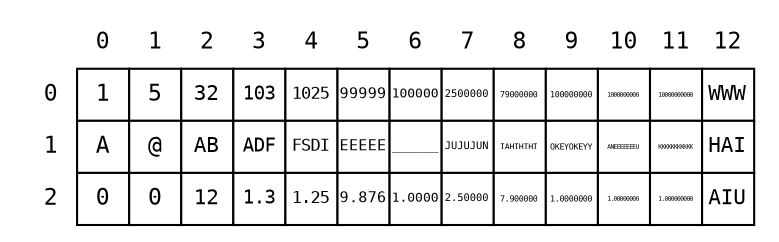 digraph G {
    node [shape=plaintext]
    1 [label = <<TABLE BORDER="0" CELLPADDING="0" CELLSPACING="0">
    <TR BORDER="0" CELLPADDING="0" CELLSPACING="0">
    <TD BGCOLOR="white" BORDER="0" FIXEDSIZE="TRUE" WIDTH="25" HEIGHT="25"><FONT FACE="COURIER" COLOR="BLACK" POINT-SIZE="11"> </FONT></TD>
    <TD BGCOLOR="white" BORDER="0" FIXEDSIZE="TRUE" WIDTH="25" HEIGHT="25"><FONT FACE="COURIER" COLOR="BLACK" POINT-SIZE="11">0</FONT></TD>
    <TD BGCOLOR="white" BORDER="0" FIXEDSIZE="TRUE" WIDTH="25" HEIGHT="25"><FONT FACE="COURIER" COLOR="BLACK" POINT-SIZE="11">1</FONT></TD>
    <TD BGCOLOR="white" BORDER="0" FIXEDSIZE="TRUE" WIDTH="25" HEIGHT="25"><FONT FACE="COURIER" COLOR="BLACK" POINT-SIZE="11">2</FONT></TD>
    <TD BGCOLOR="white" BORDER="0" FIXEDSIZE="TRUE" WIDTH="25" HEIGHT="25"><FONT FACE="COURIER" COLOR="BLACK" POINT-SIZE="11">3</FONT></TD>
    <TD BGCOLOR="white" BORDER="0" FIXEDSIZE="TRUE" WIDTH="25" HEIGHT="25"><FONT FACE="COURIER" COLOR="BLACK" POINT-SIZE="11">4</FONT></TD>
    <TD BGCOLOR="white" BORDER="0" FIXEDSIZE="TRUE" WIDTH="25" HEIGHT="25"><FONT FACE="COURIER" COLOR="BLACK" POINT-SIZE="11">5</FONT></TD>
    <TD BGCOLOR="white" BORDER="0" FIXEDSIZE="TRUE" WIDTH="25" HEIGHT="25"><FONT FACE="COURIER" COLOR="BLACK" POINT-SIZE="11">6</FONT></TD>
    <TD BGCOLOR="white" BORDER="0" FIXEDSIZE="TRUE" WIDTH="25" HEIGHT="25"><FONT FACE="COURIER" COLOR="BLACK" POINT-SIZE="11">7</FONT></TD>
    <TD BGCOLOR="white" BORDER="0" FIXEDSIZE="TRUE" WIDTH="25" HEIGHT="25"><FONT FACE="COURIER" COLOR="BLACK" POINT-SIZE="11">8</FONT></TD>
    <TD BGCOLOR="white" BORDER="0" FIXEDSIZE="TRUE" WIDTH="25" HEIGHT="25"><FONT FACE="COURIER" COLOR="BLACK" POINT-SIZE="11">9</FONT></TD>
    <TD BORDER="0" FIXEDSIZE="TRUE" WIDTH="25" HEIGHT="25"><FONT FACE="COURIER" POINT-SIZE="11">10</FONT></TD>
    <TD BORDER="0" FIXEDSIZE="TRUE" WIDTH="25" HEIGHT="25"><FONT FACE="COURIER" POINT-SIZE="11">11</FONT></TD>
    <TD BORDER="0" FIXEDSIZE="TRUE" WIDTH="25" HEIGHT="25"><FONT FACE="COURIER" POINT-SIZE="11">12</FONT></TD>
    </TR>
    <TR BORDER="0" CELLPADDING="0" CELLSPACING="0">
    <TD BGCOLOR="white" BORDER="0" FIXEDSIZE="TRUE" WIDTH="25" HEIGHT="25"><FONT FACE="COURIER" COLOR="BLACK" POINT-SIZE="11">0</FONT></TD>
    <TD BGCOLOR="white" BORDER="1" FIXEDSIZE="TRUE" WIDTH="25" HEIGHT="25"><FONT FACE="COURIER" COLOR="BLACK" POINT-SIZE="11">1</FONT></TD>
    <TD BGCOLOR="white" BORDER="1" FIXEDSIZE="TRUE" WIDTH="25" HEIGHT="25"><FONT FACE="COURIER" COLOR="BLACK" POINT-SIZE="11">5</FONT></TD>
    <TD BGCOLOR="white" BORDER="1" FIXEDSIZE="TRUE" WIDTH="25" HEIGHT="25"><FONT FACE="COURIER" COLOR="BLACK" POINT-SIZE="10">32</FONT></TD>
    <TD BGCOLOR="white" BORDER="1" FIXEDSIZE="TRUE" WIDTH="25" HEIGHT="25"><FONT FACE="COURIER" COLOR="BLACK" POINT-SIZE="9">103</FONT></TD>
    <TD BGCOLOR="white" BORDER="1" FIXEDSIZE="TRUE" WIDTH="25" HEIGHT="25"><FONT FACE="COURIER" COLOR="BLACK" POINT-SIZE="8">1025</FONT></TD>
    <TD BGCOLOR="white" BORDER="1" FIXEDSIZE="TRUE" WIDTH="25" HEIGHT="25"><FONT FACE="COURIER" COLOR="BLACK" POINT-SIZE="7">99999</FONT></TD>
    <TD BGCOLOR="white" BORDER="1" FIXEDSIZE="TRUE" WIDTH="25" HEIGHT="25"><FONT FACE="COURIER" COLOR="BLACK" POINT-SIZE="6">100000</FONT></TD>
    <TD BGCOLOR="white" BORDER="1" FIXEDSIZE="TRUE" WIDTH="25" HEIGHT="25"><FONT FACE="COURIER" COLOR="BLACK" POINT-SIZE="5">2500000</FONT></TD>
    <TD BGCOLOR="white" BORDER="1" FIXEDSIZE="TRUE" WIDTH="25" HEIGHT="25"><FONT FACE="COURIER" COLOR="BLACK" POINT-SIZE="4">79000000</FONT></TD>
    <TD BGCOLOR="white" BORDER="1" FIXEDSIZE="TRUE" WIDTH="25" HEIGHT="25"><FONT FACE="COURIER" COLOR="BLACK" POINT-SIZE="4">100000000</FONT></TD>
    <TD BGCOLOR="white" BORDER="1" FIXEDSIZE="TRUE" WIDTH="25" HEIGHT="25"><FONT FACE="COURIER" COLOR="BLACK" POINT-SIZE="3">1000000000</FONT></TD>
    <TD BGCOLOR="white" BORDER="1" FIXEDSIZE="TRUE" WIDTH="25" HEIGHT="25"><FONT FACE="COURIER" COLOR="BLACK" POINT-SIZE="3">10000000000</FONT></TD>
    <TD BGCOLOR="white" BORDER="1" FIXEDSIZE="TRUE" WIDTH="25" HEIGHT="25"><FONT FACE="COURIER" COLOR="BLACK" POINT-SIZE="10">WWW</FONT></TD>
    </TR>
    <TR BORDER="0" CELLPADDING="0" CELLSPACING="0">
    <TD BGCOLOR="white" BORDER="0" FIXEDSIZE="TRUE" WIDTH="25" HEIGHT="25"><FONT FACE="COURIER" COLOR="BLACK" POINT-SIZE="11">1</FONT></TD>
    <TD BGCOLOR="white" BORDER="1" FIXEDSIZE="TRUE" WIDTH="25" HEIGHT="25"><FONT FACE="COURIER" COLOR="BLACK" POINT-SIZE="11">A</FONT></TD>
    <TD BGCOLOR="white" BORDER="1" FIXEDSIZE="TRUE" WIDTH="25" HEIGHT="25"><FONT FACE="COURIER" COLOR="BLACK" POINT-SIZE="11">@</FONT></TD>
    <TD BGCOLOR="white" BORDER="1" FIXEDSIZE="TRUE" WIDTH="25" HEIGHT="25"><FONT FACE="COURIER" COLOR="BLACK" POINT-SIZE="10">AB</FONT></TD>
    <TD BGCOLOR="white" BORDER="1" FIXEDSIZE="TRUE" WIDTH="25" HEIGHT="25"><FONT FACE="COURIER" COLOR="BLACK" POINT-SIZE="9">ADF</FONT></TD>
    <TD BGCOLOR="white" BORDER="1" FIXEDSIZE="TRUE" WIDTH="25" HEIGHT="25"><FONT FACE="COURIER" COLOR="BLACK" POINT-SIZE="8">FSDI</FONT></TD>
    <TD BGCOLOR="white" BORDER="1" FIXEDSIZE="TRUE" WIDTH="25" HEIGHT="25"><FONT FACE="COURIER" COLOR="BLACK" POINT-SIZE="7">EEEEE</FONT></TD>
    <TD BGCOLOR="white" BORDER="1" FIXEDSIZE="TRUE" WIDTH="25" HEIGHT="25"><FONT FACE="COURIER" COLOR="BLACK" POINT-SIZE="6">______</FONT></TD>
    <TD BGCOLOR="white" BORDER="1" FIXEDSIZE="TRUE" WIDTH="25" HEIGHT="25"><FONT FACE="COURIER" COLOR="BLACK" POINT-SIZE="5">JUJUJUN</FONT></TD>
    <TD BGCOLOR="white" BORDER="1" FIXEDSIZE="TRUE" WIDTH="25" HEIGHT="25"><FONT FACE="COURIER" COLOR="BLACK" POINT-SIZE="4">IAHIHIHI</FONT></TD>
    <TD BGCOLOR="white" BORDER="1" FIXEDSIZE="TRUE" WIDTH="25" HEIGHT="25"><FONT FACE="COURIER" COLOR="BLACK" POINT-SIZE="4">OKEYOKEYY</FONT></TD>
    <TD BGCOLOR="white" BORDER="1" FIXEDSIZE="TRUE" WIDTH="25" HEIGHT="25"><FONT FACE="COURIER" COLOR="BLACK" POINT-SIZE="3">ANEEEEEEEU</FONT></TD>
    <TD BGCOLOR="white" BORDER="1" FIXEDSIZE="TRUE" WIDTH="25" HEIGHT="25"><FONT FACE="COURIER" COLOR="BLACK" POINT-SIZE="3">KKKKKKKKKKK</FONT></TD>
    <TD BGCOLOR="white" BORDER="1" FIXEDSIZE="TRUE" WIDTH="25" HEIGHT="25"><FONT FACE="COURIER" COLOR="BLACK" POINT-SIZE="10">HAI</FONT></TD>
    </TR>
    <TR BORDER="0" CELLPADDING="0" CELLSPACING="0">
    <TD BGCOLOR="white" BORDER="0" FIXEDSIZE="TRUE" WIDTH="25" HEIGHT="25"><FONT FACE="COURIER" COLOR="BLACK" POINT-SIZE="11">2</FONT></TD>
    <TD BGCOLOR="white" BORDER="1" FIXEDSIZE="TRUE" WIDTH="25" HEIGHT="25"><FONT FACE="COURIER" COLOR="BLACK" POINT-SIZE="11">0</FONT></TD>
    <TD BGCOLOR="white" BORDER="1" FIXEDSIZE="TRUE" WIDTH="25" HEIGHT="25"><FONT FACE="COURIER" COLOR="BLACK" POINT-SIZE="11">0</FONT></TD>
    <TD BGCOLOR="white" BORDER="1" FIXEDSIZE="TRUE" WIDTH="25" HEIGHT="25"><FONT FACE="COURIER" COLOR="BLACK" POINT-SIZE="10">12</FONT></TD>
    <TD BGCOLOR="white" BORDER="1" FIXEDSIZE="TRUE" WIDTH="25" HEIGHT="25"><FONT FACE="COURIER" COLOR="BLACK" POINT-SIZE="9">1.3</FONT></TD>
    <TD BGCOLOR="white" BORDER="1" FIXEDSIZE="TRUE" WIDTH="25" HEIGHT="25"><FONT FACE="COURIER" COLOR="BLACK" POINT-SIZE="8">1.25</FONT></TD>
    <TD BGCOLOR="white" BORDER="1" FIXEDSIZE="TRUE" WIDTH="25" HEIGHT="25"><FONT FACE="COURIER" COLOR="BLACK" POINT-SIZE="7">9.876</FONT></TD>
    <TD BGCOLOR="white" BORDER="1" FIXEDSIZE="TRUE" WIDTH="25" HEIGHT="25"><FONT FACE="COURIER" COLOR="BLACK" POINT-SIZE="6">1.0000</FONT></TD>
    <TD BGCOLOR="white" BORDER="1" FIXEDSIZE="TRUE" WIDTH="25" HEIGHT="25"><FONT FACE="COURIER" COLOR="BLACK" POINT-SIZE="5">2.50000</FONT></TD>
    <TD BGCOLOR="white" BORDER="1" FIXEDSIZE="TRUE" WIDTH="25" HEIGHT="25"><FONT FACE="COURIER" COLOR="BLACK" POINT-SIZE="4">7.900000</FONT></TD>
    <TD BGCOLOR="white" BORDER="1" FIXEDSIZE="TRUE" WIDTH="25" HEIGHT="25"><FONT FACE="COURIER" COLOR="BLACK" POINT-SIZE="4">1.0000000</FONT></TD>
    <TD BGCOLOR="white" BORDER="1" FIXEDSIZE="TRUE" WIDTH="25" HEIGHT="25"><FONT FACE="COURIER" COLOR="BLACK" POINT-SIZE="3">1.00000000</FONT></TD>
    <TD BGCOLOR="white" BORDER="1" FIXEDSIZE="TRUE" WIDTH="25" HEIGHT="25"><FONT FACE="COURIER" COLOR="BLACK" POINT-SIZE="3">1.000000000</FONT></TD>
    <TD BGCOLOR="white" BORDER="1" FIXEDSIZE="TRUE" WIDTH="25" HEIGHT="25"><FONT FACE="COURIER" COLOR="BLACK" POINT-SIZE="10">AIU</FONT></TD>
    </TR>
    </TABLE>>]
}
